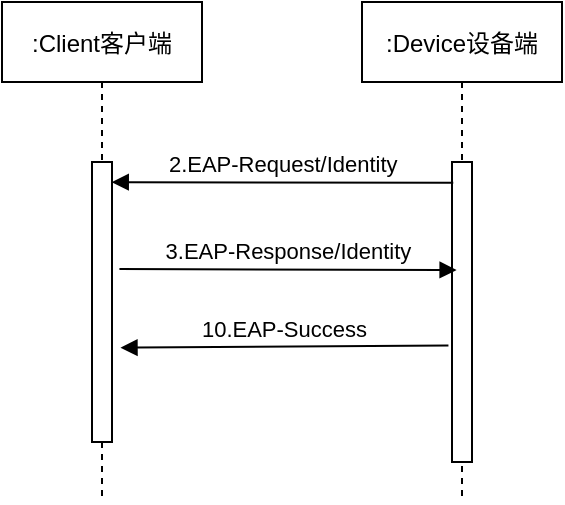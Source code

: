 <mxfile version="21.6.6" type="github">
  <diagram name="第 1 页" id="L8TstAGEym9d4AjhLlm4">
    <mxGraphModel dx="697" dy="301" grid="1" gridSize="10" guides="1" tooltips="1" connect="1" arrows="1" fold="1" page="1" pageScale="1" pageWidth="827" pageHeight="1169" math="0" shadow="0">
      <root>
        <mxCell id="0" />
        <mxCell id="1" parent="0" />
        <mxCell id="5ifGCB2DYgt_lwlN3urC-1" value=":Client客户端" style="shape=umlLifeline;perimeter=lifelinePerimeter;container=1;collapsible=0;recursiveResize=0;rounded=0;shadow=0;strokeWidth=1;" vertex="1" parent="1">
          <mxGeometry x="90" y="150" width="100" height="250" as="geometry" />
        </mxCell>
        <mxCell id="5ifGCB2DYgt_lwlN3urC-2" value="" style="points=[];perimeter=orthogonalPerimeter;rounded=0;shadow=0;strokeWidth=1;" vertex="1" parent="5ifGCB2DYgt_lwlN3urC-1">
          <mxGeometry x="45" y="80" width="10" height="140" as="geometry" />
        </mxCell>
        <mxCell id="5ifGCB2DYgt_lwlN3urC-6" value=":Device设备端" style="shape=umlLifeline;perimeter=lifelinePerimeter;container=1;collapsible=0;recursiveResize=0;rounded=0;shadow=0;strokeWidth=1;" vertex="1" parent="1">
          <mxGeometry x="270" y="150" width="100" height="250" as="geometry" />
        </mxCell>
        <mxCell id="5ifGCB2DYgt_lwlN3urC-7" value="" style="points=[];perimeter=orthogonalPerimeter;rounded=0;shadow=0;strokeWidth=1;" vertex="1" parent="5ifGCB2DYgt_lwlN3urC-6">
          <mxGeometry x="45" y="80" width="10" height="150" as="geometry" />
        </mxCell>
        <mxCell id="5ifGCB2DYgt_lwlN3urC-14" value="2.EAP-Request/Identity" style="verticalAlign=bottom;endArrow=block;shadow=0;strokeWidth=1;entryX=0.987;entryY=0.072;entryDx=0;entryDy=0;entryPerimeter=0;exitX=0.064;exitY=0.069;exitDx=0;exitDy=0;exitPerimeter=0;" edge="1" parent="1" source="5ifGCB2DYgt_lwlN3urC-7" target="5ifGCB2DYgt_lwlN3urC-2">
          <mxGeometry x="-0.002" relative="1" as="geometry">
            <mxPoint x="310" y="240" as="sourcePoint" />
            <mxPoint x="150" y="239" as="targetPoint" />
            <mxPoint as="offset" />
          </mxGeometry>
        </mxCell>
        <mxCell id="5ifGCB2DYgt_lwlN3urC-8" value="3.EAP-Response/Identity" style="verticalAlign=bottom;endArrow=block;shadow=0;strokeWidth=1;exitX=1.373;exitY=0.382;exitDx=0;exitDy=0;exitPerimeter=0;entryX=0.231;entryY=0.36;entryDx=0;entryDy=0;entryPerimeter=0;" edge="1" parent="1" source="5ifGCB2DYgt_lwlN3urC-2" target="5ifGCB2DYgt_lwlN3urC-7">
          <mxGeometry x="0.003" relative="1" as="geometry">
            <mxPoint x="145" y="310.5" as="sourcePoint" />
            <mxPoint as="offset" />
            <mxPoint x="320" y="310" as="targetPoint" />
          </mxGeometry>
        </mxCell>
        <mxCell id="5ifGCB2DYgt_lwlN3urC-19" value="10.EAP-Success" style="verticalAlign=bottom;endArrow=block;shadow=0;strokeWidth=1;entryX=1.424;entryY=0.663;entryDx=0;entryDy=0;entryPerimeter=0;exitX=-0.177;exitY=0.612;exitDx=0;exitDy=0;exitPerimeter=0;" edge="1" parent="1" source="5ifGCB2DYgt_lwlN3urC-7" target="5ifGCB2DYgt_lwlN3urC-2">
          <mxGeometry x="-0.002" relative="1" as="geometry">
            <mxPoint x="325" y="360" as="sourcePoint" />
            <mxPoint x="150" y="360" as="targetPoint" />
            <mxPoint as="offset" />
          </mxGeometry>
        </mxCell>
      </root>
    </mxGraphModel>
  </diagram>
</mxfile>

